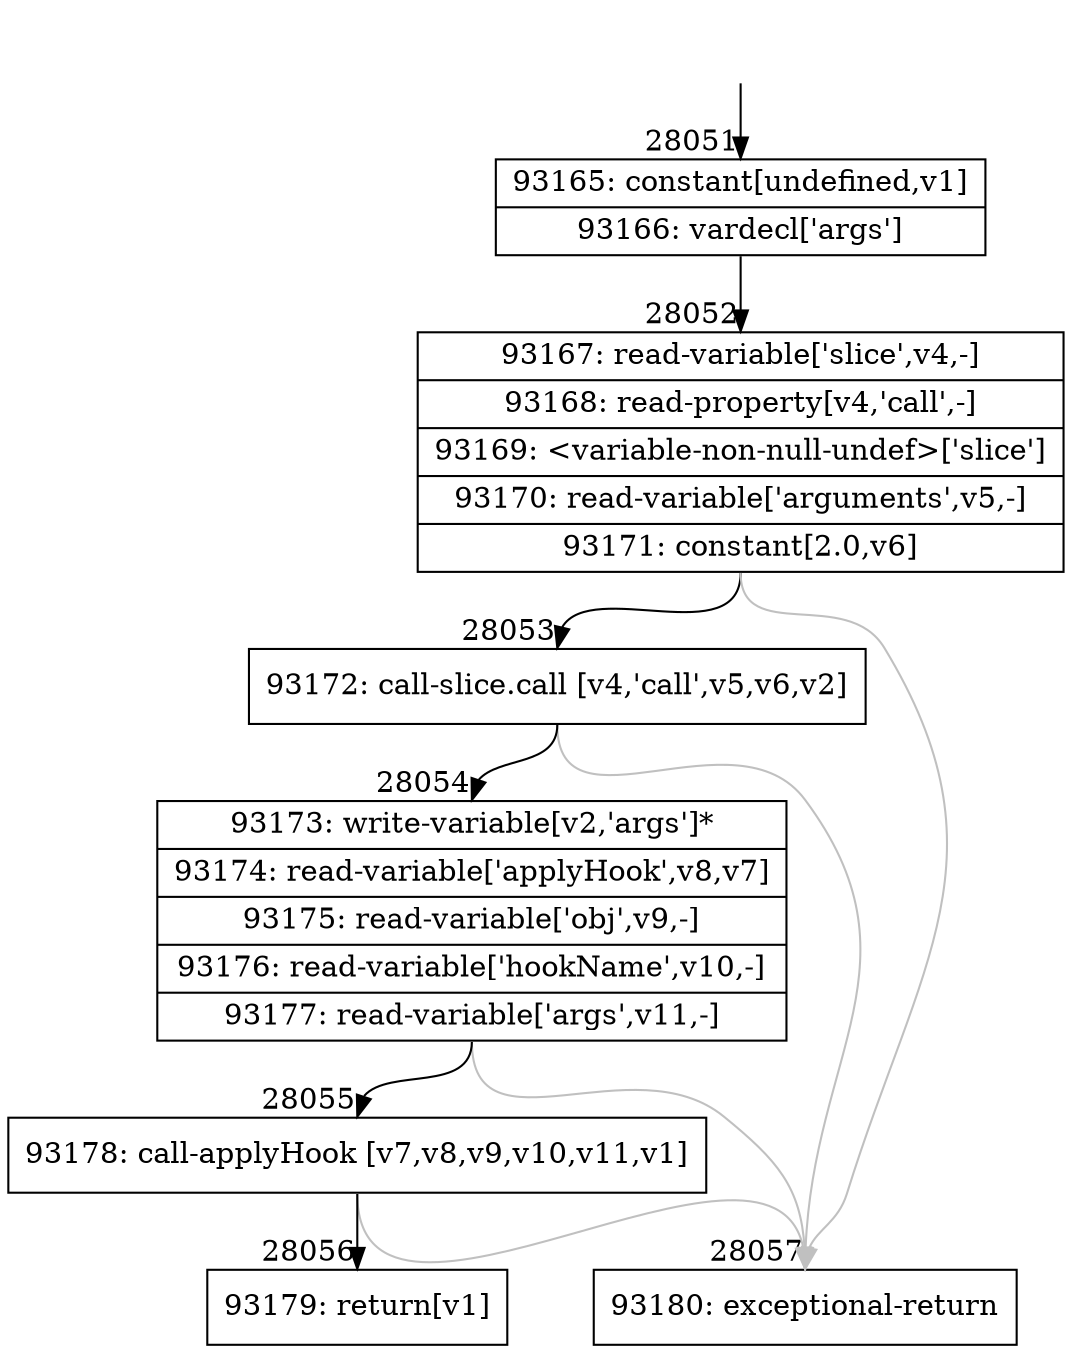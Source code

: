 digraph {
rankdir="TD"
BB_entry2452[shape=none,label=""];
BB_entry2452 -> BB28051 [tailport=s, headport=n, headlabel="    28051"]
BB28051 [shape=record label="{93165: constant[undefined,v1]|93166: vardecl['args']}" ] 
BB28051 -> BB28052 [tailport=s, headport=n, headlabel="      28052"]
BB28052 [shape=record label="{93167: read-variable['slice',v4,-]|93168: read-property[v4,'call',-]|93169: \<variable-non-null-undef\>['slice']|93170: read-variable['arguments',v5,-]|93171: constant[2.0,v6]}" ] 
BB28052 -> BB28053 [tailport=s, headport=n, headlabel="      28053"]
BB28052 -> BB28057 [tailport=s, headport=n, color=gray, headlabel="      28057"]
BB28053 [shape=record label="{93172: call-slice.call [v4,'call',v5,v6,v2]}" ] 
BB28053 -> BB28054 [tailport=s, headport=n, headlabel="      28054"]
BB28053 -> BB28057 [tailport=s, headport=n, color=gray]
BB28054 [shape=record label="{93173: write-variable[v2,'args']*|93174: read-variable['applyHook',v8,v7]|93175: read-variable['obj',v9,-]|93176: read-variable['hookName',v10,-]|93177: read-variable['args',v11,-]}" ] 
BB28054 -> BB28055 [tailport=s, headport=n, headlabel="      28055"]
BB28054 -> BB28057 [tailport=s, headport=n, color=gray]
BB28055 [shape=record label="{93178: call-applyHook [v7,v8,v9,v10,v11,v1]}" ] 
BB28055 -> BB28056 [tailport=s, headport=n, headlabel="      28056"]
BB28055 -> BB28057 [tailport=s, headport=n, color=gray]
BB28056 [shape=record label="{93179: return[v1]}" ] 
BB28057 [shape=record label="{93180: exceptional-return}" ] 
//#$~ 50211
}
